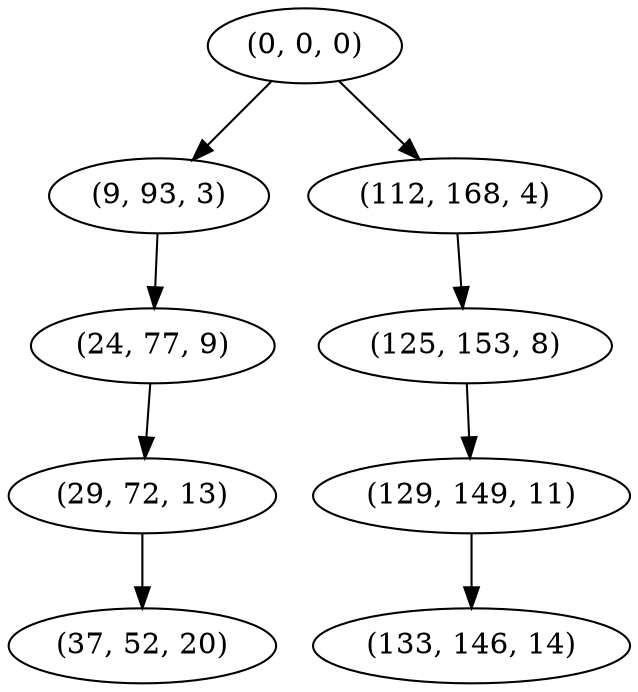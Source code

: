 digraph tree {
    "(0, 0, 0)";
    "(9, 93, 3)";
    "(24, 77, 9)";
    "(29, 72, 13)";
    "(37, 52, 20)";
    "(112, 168, 4)";
    "(125, 153, 8)";
    "(129, 149, 11)";
    "(133, 146, 14)";
    "(0, 0, 0)" -> "(9, 93, 3)";
    "(0, 0, 0)" -> "(112, 168, 4)";
    "(9, 93, 3)" -> "(24, 77, 9)";
    "(24, 77, 9)" -> "(29, 72, 13)";
    "(29, 72, 13)" -> "(37, 52, 20)";
    "(112, 168, 4)" -> "(125, 153, 8)";
    "(125, 153, 8)" -> "(129, 149, 11)";
    "(129, 149, 11)" -> "(133, 146, 14)";
}
